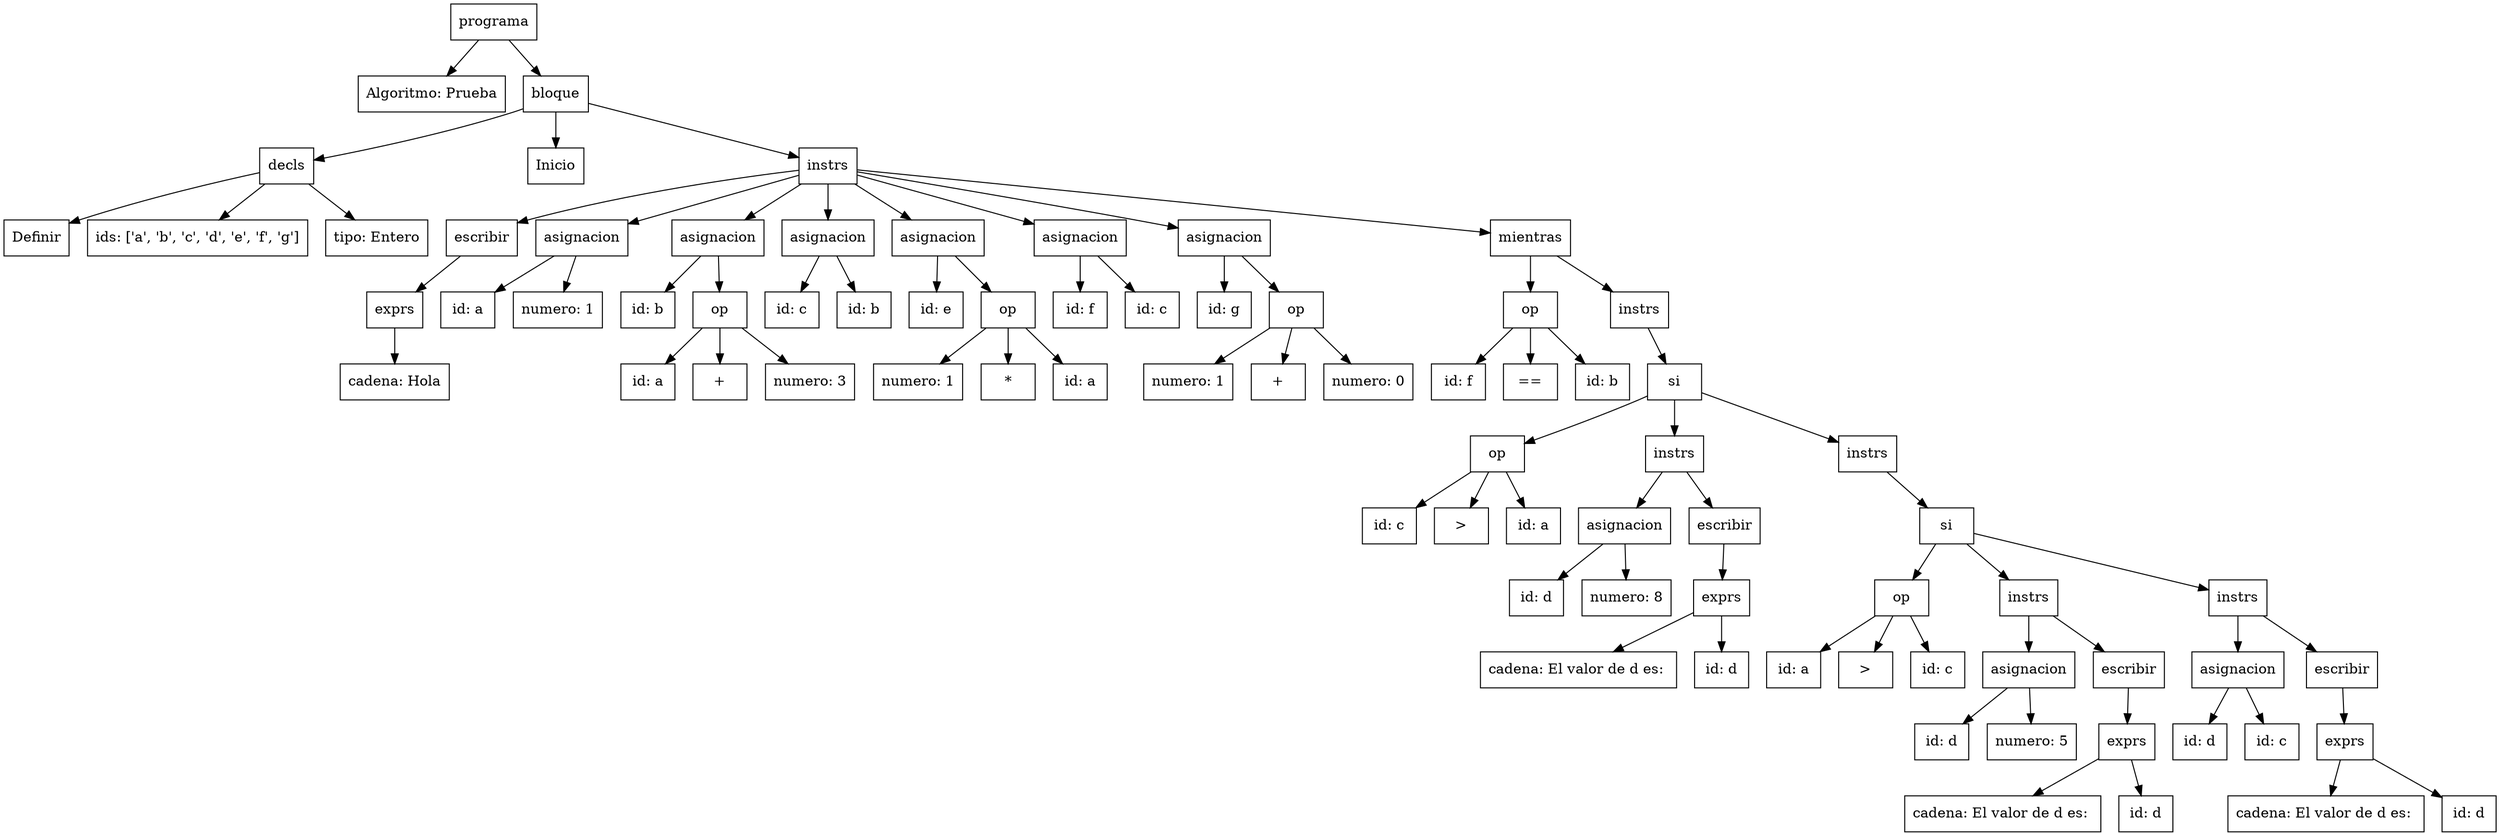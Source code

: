 digraph AST {
  node [shape=box];
  n0 [label="programa"];
  n1 [label="Algoritmo: Prueba"];
  n0 -> n1;
  n2 [label="bloque"];
  n3 [label="decls"];
  n4 [label="Definir"];
  n3 -> n4;
  n5 [label="ids: ['a', 'b', 'c', 'd', 'e', 'f', 'g']"];
  n3 -> n5;
  n6 [label="tipo: Entero"];
  n3 -> n6;
  n2 -> n3;
  n7 [label="Inicio"];
  n2 -> n7;
  n8 [label="instrs"];
  n9 [label="escribir"];
  n10 [label="exprs"];
  n11 [label="cadena: Hola"];
  n10 -> n11;
  n9 -> n10;
  n8 -> n9;
  n12 [label="asignacion"];
  n13 [label="id: a"];
  n12 -> n13;
  n14 [label="numero: 1"];
  n12 -> n14;
  n8 -> n12;
  n15 [label="asignacion"];
  n16 [label="id: b"];
  n15 -> n16;
  n17 [label="op"];
  n18 [label="id: a"];
  n17 -> n18;
  n19 [label="+"];
  n17 -> n19;
  n20 [label="numero: 3"];
  n17 -> n20;
  n15 -> n17;
  n8 -> n15;
  n21 [label="asignacion"];
  n22 [label="id: c"];
  n21 -> n22;
  n23 [label="id: b"];
  n21 -> n23;
  n8 -> n21;
  n24 [label="asignacion"];
  n25 [label="id: e"];
  n24 -> n25;
  n26 [label="op"];
  n27 [label="numero: 1"];
  n26 -> n27;
  n28 [label="*"];
  n26 -> n28;
  n29 [label="id: a"];
  n26 -> n29;
  n24 -> n26;
  n8 -> n24;
  n30 [label="asignacion"];
  n31 [label="id: f"];
  n30 -> n31;
  n32 [label="id: c"];
  n30 -> n32;
  n8 -> n30;
  n33 [label="asignacion"];
  n34 [label="id: g"];
  n33 -> n34;
  n35 [label="op"];
  n36 [label="numero: 1"];
  n35 -> n36;
  n37 [label="+"];
  n35 -> n37;
  n38 [label="numero: 0"];
  n35 -> n38;
  n33 -> n35;
  n8 -> n33;
  n39 [label="mientras"];
  n40 [label="op"];
  n41 [label="id: f"];
  n40 -> n41;
  n42 [label="=="];
  n40 -> n42;
  n43 [label="id: b"];
  n40 -> n43;
  n39 -> n40;
  n44 [label="instrs"];
  n45 [label="si"];
  n46 [label="op"];
  n47 [label="id: c"];
  n46 -> n47;
  n48 [label=">"];
  n46 -> n48;
  n49 [label="id: a"];
  n46 -> n49;
  n45 -> n46;
  n50 [label="instrs"];
  n51 [label="asignacion"];
  n52 [label="id: d"];
  n51 -> n52;
  n53 [label="numero: 8"];
  n51 -> n53;
  n50 -> n51;
  n54 [label="escribir"];
  n55 [label="exprs"];
  n56 [label="cadena: El valor de d es: "];
  n55 -> n56;
  n57 [label="id: d"];
  n55 -> n57;
  n54 -> n55;
  n50 -> n54;
  n45 -> n50;
  n58 [label="instrs"];
  n59 [label="si"];
  n60 [label="op"];
  n61 [label="id: a"];
  n60 -> n61;
  n62 [label=">"];
  n60 -> n62;
  n63 [label="id: c"];
  n60 -> n63;
  n59 -> n60;
  n64 [label="instrs"];
  n65 [label="asignacion"];
  n66 [label="id: d"];
  n65 -> n66;
  n67 [label="numero: 5"];
  n65 -> n67;
  n64 -> n65;
  n68 [label="escribir"];
  n69 [label="exprs"];
  n70 [label="cadena: El valor de d es: "];
  n69 -> n70;
  n71 [label="id: d"];
  n69 -> n71;
  n68 -> n69;
  n64 -> n68;
  n59 -> n64;
  n72 [label="instrs"];
  n73 [label="asignacion"];
  n74 [label="id: d"];
  n73 -> n74;
  n75 [label="id: c"];
  n73 -> n75;
  n72 -> n73;
  n76 [label="escribir"];
  n77 [label="exprs"];
  n78 [label="cadena: El valor de d es: "];
  n77 -> n78;
  n79 [label="id: d"];
  n77 -> n79;
  n76 -> n77;
  n72 -> n76;
  n59 -> n72;
  n58 -> n59;
  n45 -> n58;
  n44 -> n45;
  n39 -> n44;
  n8 -> n39;
  n2 -> n8;
  n0 -> n2;
}